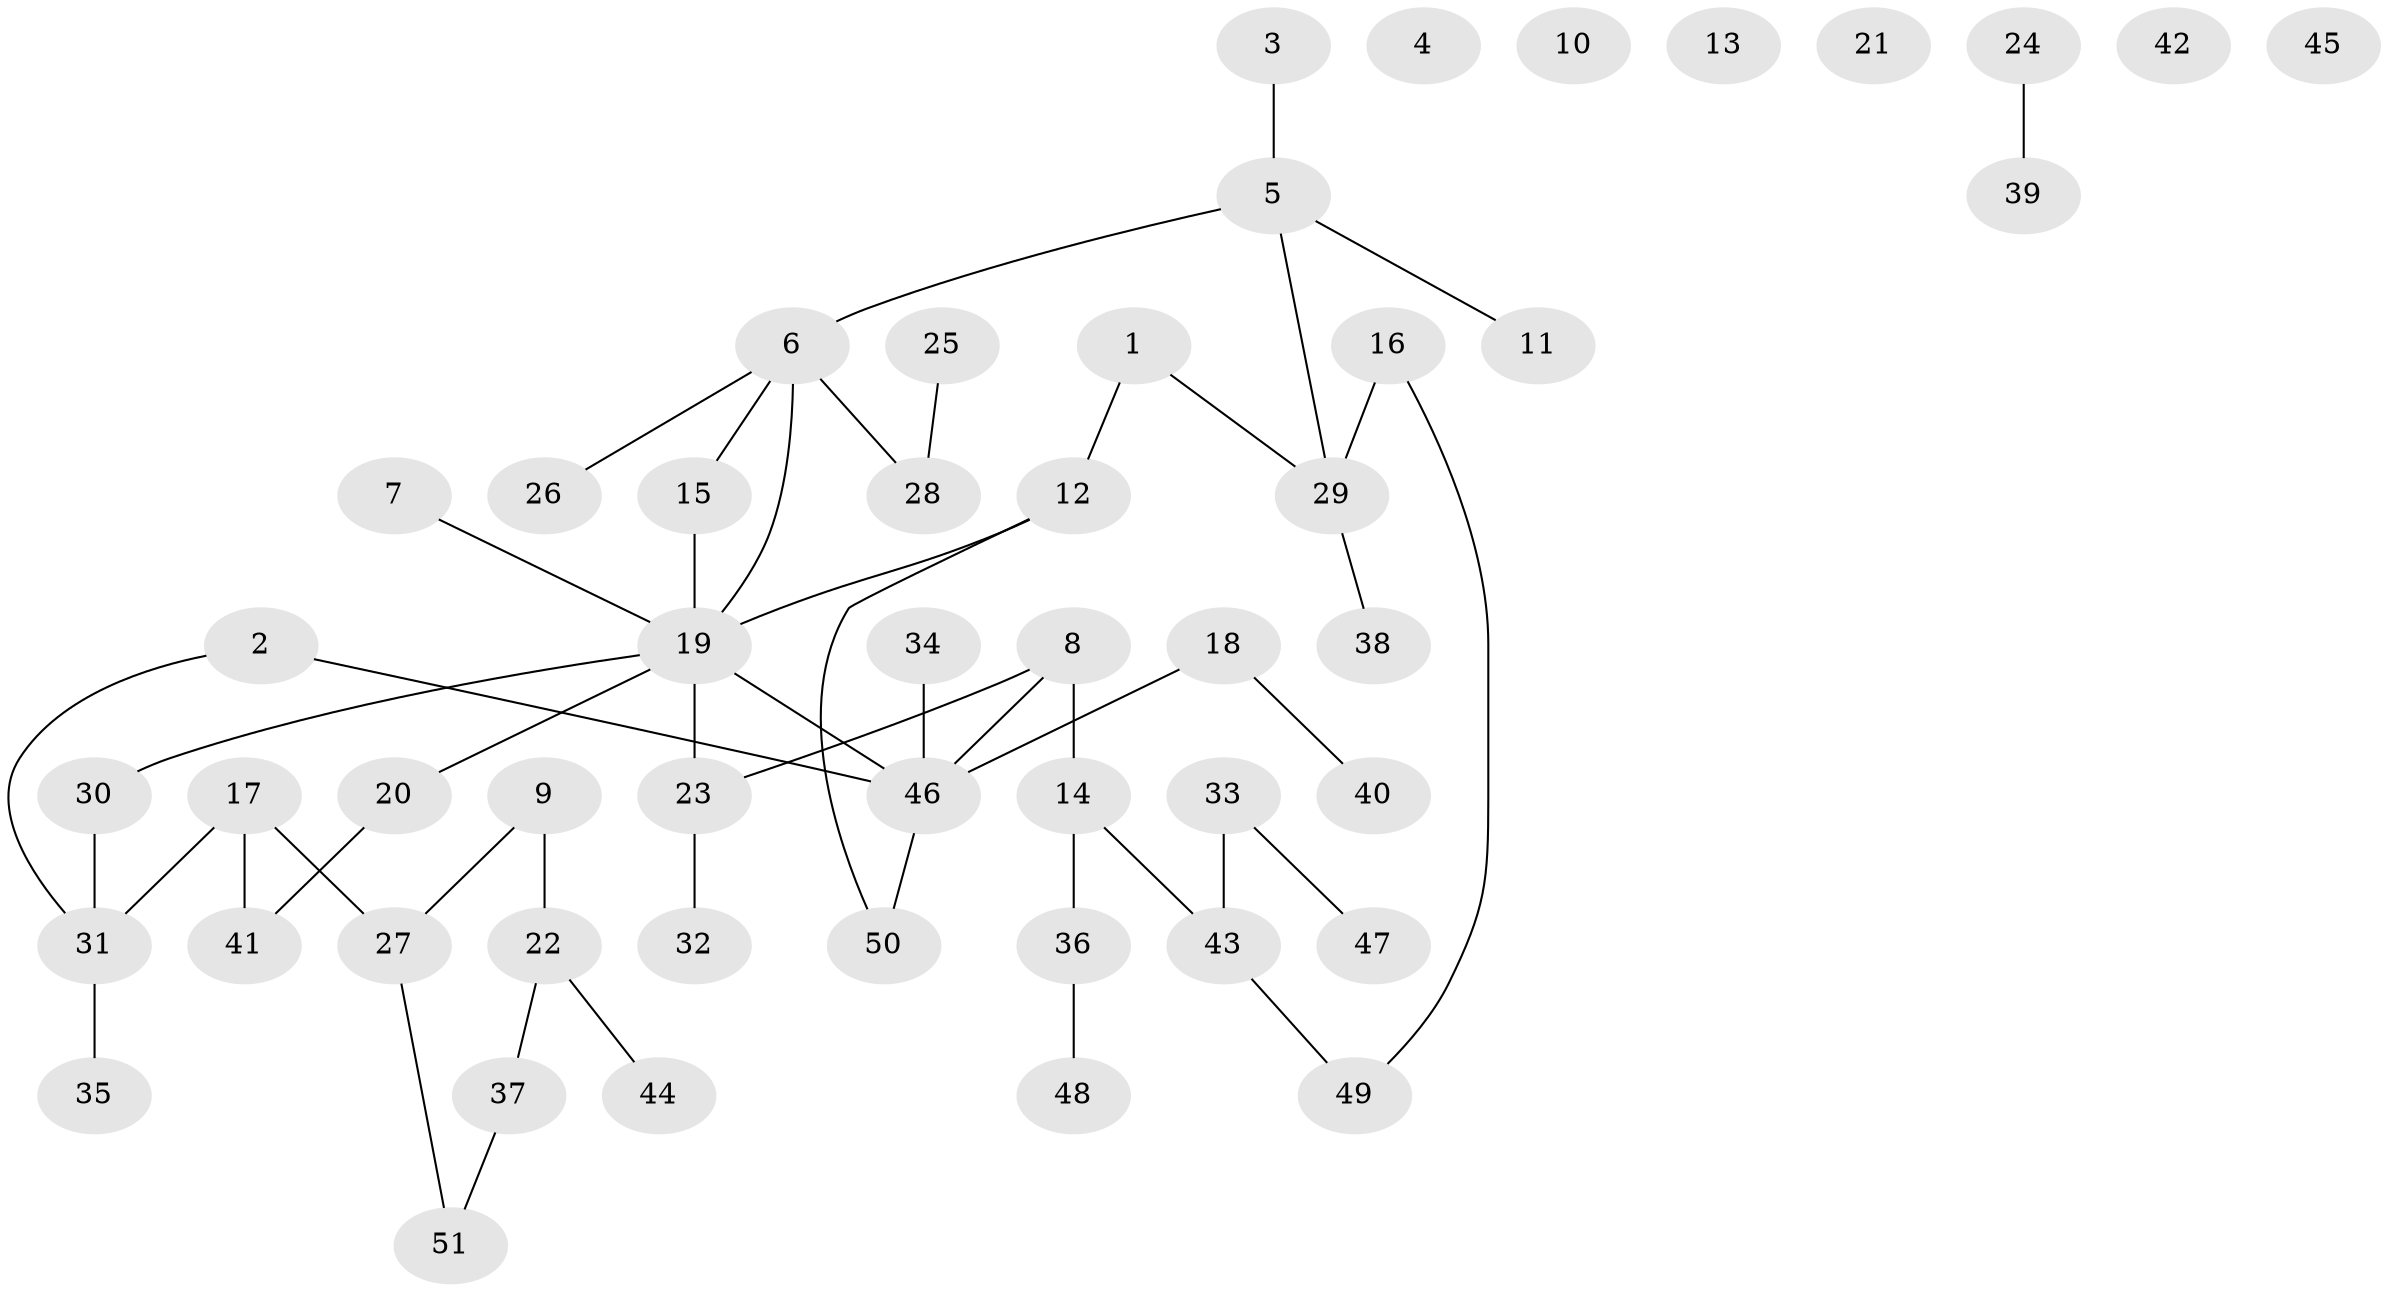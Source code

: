 // coarse degree distribution, {3: 0.3103448275862069, 1: 0.3793103448275862, 4: 0.10344827586206896, 7: 0.034482758620689655, 2: 0.13793103448275862, 5: 0.034482758620689655}
// Generated by graph-tools (version 1.1) at 2025/35/03/04/25 23:35:50]
// undirected, 51 vertices, 51 edges
graph export_dot {
  node [color=gray90,style=filled];
  1;
  2;
  3;
  4;
  5;
  6;
  7;
  8;
  9;
  10;
  11;
  12;
  13;
  14;
  15;
  16;
  17;
  18;
  19;
  20;
  21;
  22;
  23;
  24;
  25;
  26;
  27;
  28;
  29;
  30;
  31;
  32;
  33;
  34;
  35;
  36;
  37;
  38;
  39;
  40;
  41;
  42;
  43;
  44;
  45;
  46;
  47;
  48;
  49;
  50;
  51;
  1 -- 12;
  1 -- 29;
  2 -- 31;
  2 -- 46;
  3 -- 5;
  5 -- 6;
  5 -- 11;
  5 -- 29;
  6 -- 15;
  6 -- 19;
  6 -- 26;
  6 -- 28;
  7 -- 19;
  8 -- 14;
  8 -- 23;
  8 -- 46;
  9 -- 22;
  9 -- 27;
  12 -- 19;
  12 -- 50;
  14 -- 36;
  14 -- 43;
  15 -- 19;
  16 -- 29;
  16 -- 49;
  17 -- 27;
  17 -- 31;
  17 -- 41;
  18 -- 40;
  18 -- 46;
  19 -- 20;
  19 -- 23;
  19 -- 30;
  19 -- 46;
  20 -- 41;
  22 -- 37;
  22 -- 44;
  23 -- 32;
  24 -- 39;
  25 -- 28;
  27 -- 51;
  29 -- 38;
  30 -- 31;
  31 -- 35;
  33 -- 43;
  33 -- 47;
  34 -- 46;
  36 -- 48;
  37 -- 51;
  43 -- 49;
  46 -- 50;
}
